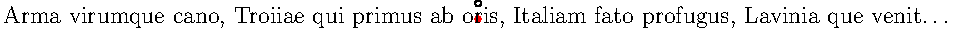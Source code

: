 real r = 1.5;

draw(circle((0,8), r));
draw(r*N--r*S, red);
draw(r*NW--r*SE, red);
draw(r*W--r*E, red);
draw(r*SW--r*NE, red);

string beowulf = "Hwæt! We gardena in geardagum, theodcyninga thrym gefrunon, hu tha æthelingas ellen fremedon.";
label("Arma virumque cano, Troiiae qui primus ab oris, Italiam fato profugus, Lavinia que venit…", N);//r*3/2*N);